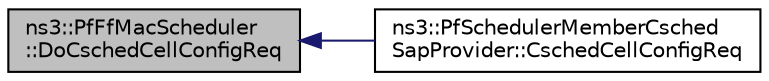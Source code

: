digraph "ns3::PfFfMacScheduler::DoCschedCellConfigReq"
{
  edge [fontname="Helvetica",fontsize="10",labelfontname="Helvetica",labelfontsize="10"];
  node [fontname="Helvetica",fontsize="10",shape=record];
  rankdir="LR";
  Node1 [label="ns3::PfFfMacScheduler\l::DoCschedCellConfigReq",height=0.2,width=0.4,color="black", fillcolor="grey75", style="filled", fontcolor="black"];
  Node1 -> Node2 [dir="back",color="midnightblue",fontsize="10",style="solid"];
  Node2 [label="ns3::PfSchedulerMemberCsched\lSapProvider::CschedCellConfigReq",height=0.2,width=0.4,color="black", fillcolor="white", style="filled",URL="$da/d2d/classns3_1_1PfSchedulerMemberCschedSapProvider.html#ad84d76181fb096b52c1998c0efee8104",tooltip="CSCHED_CELL_CONFIG_REQ. "];
}
